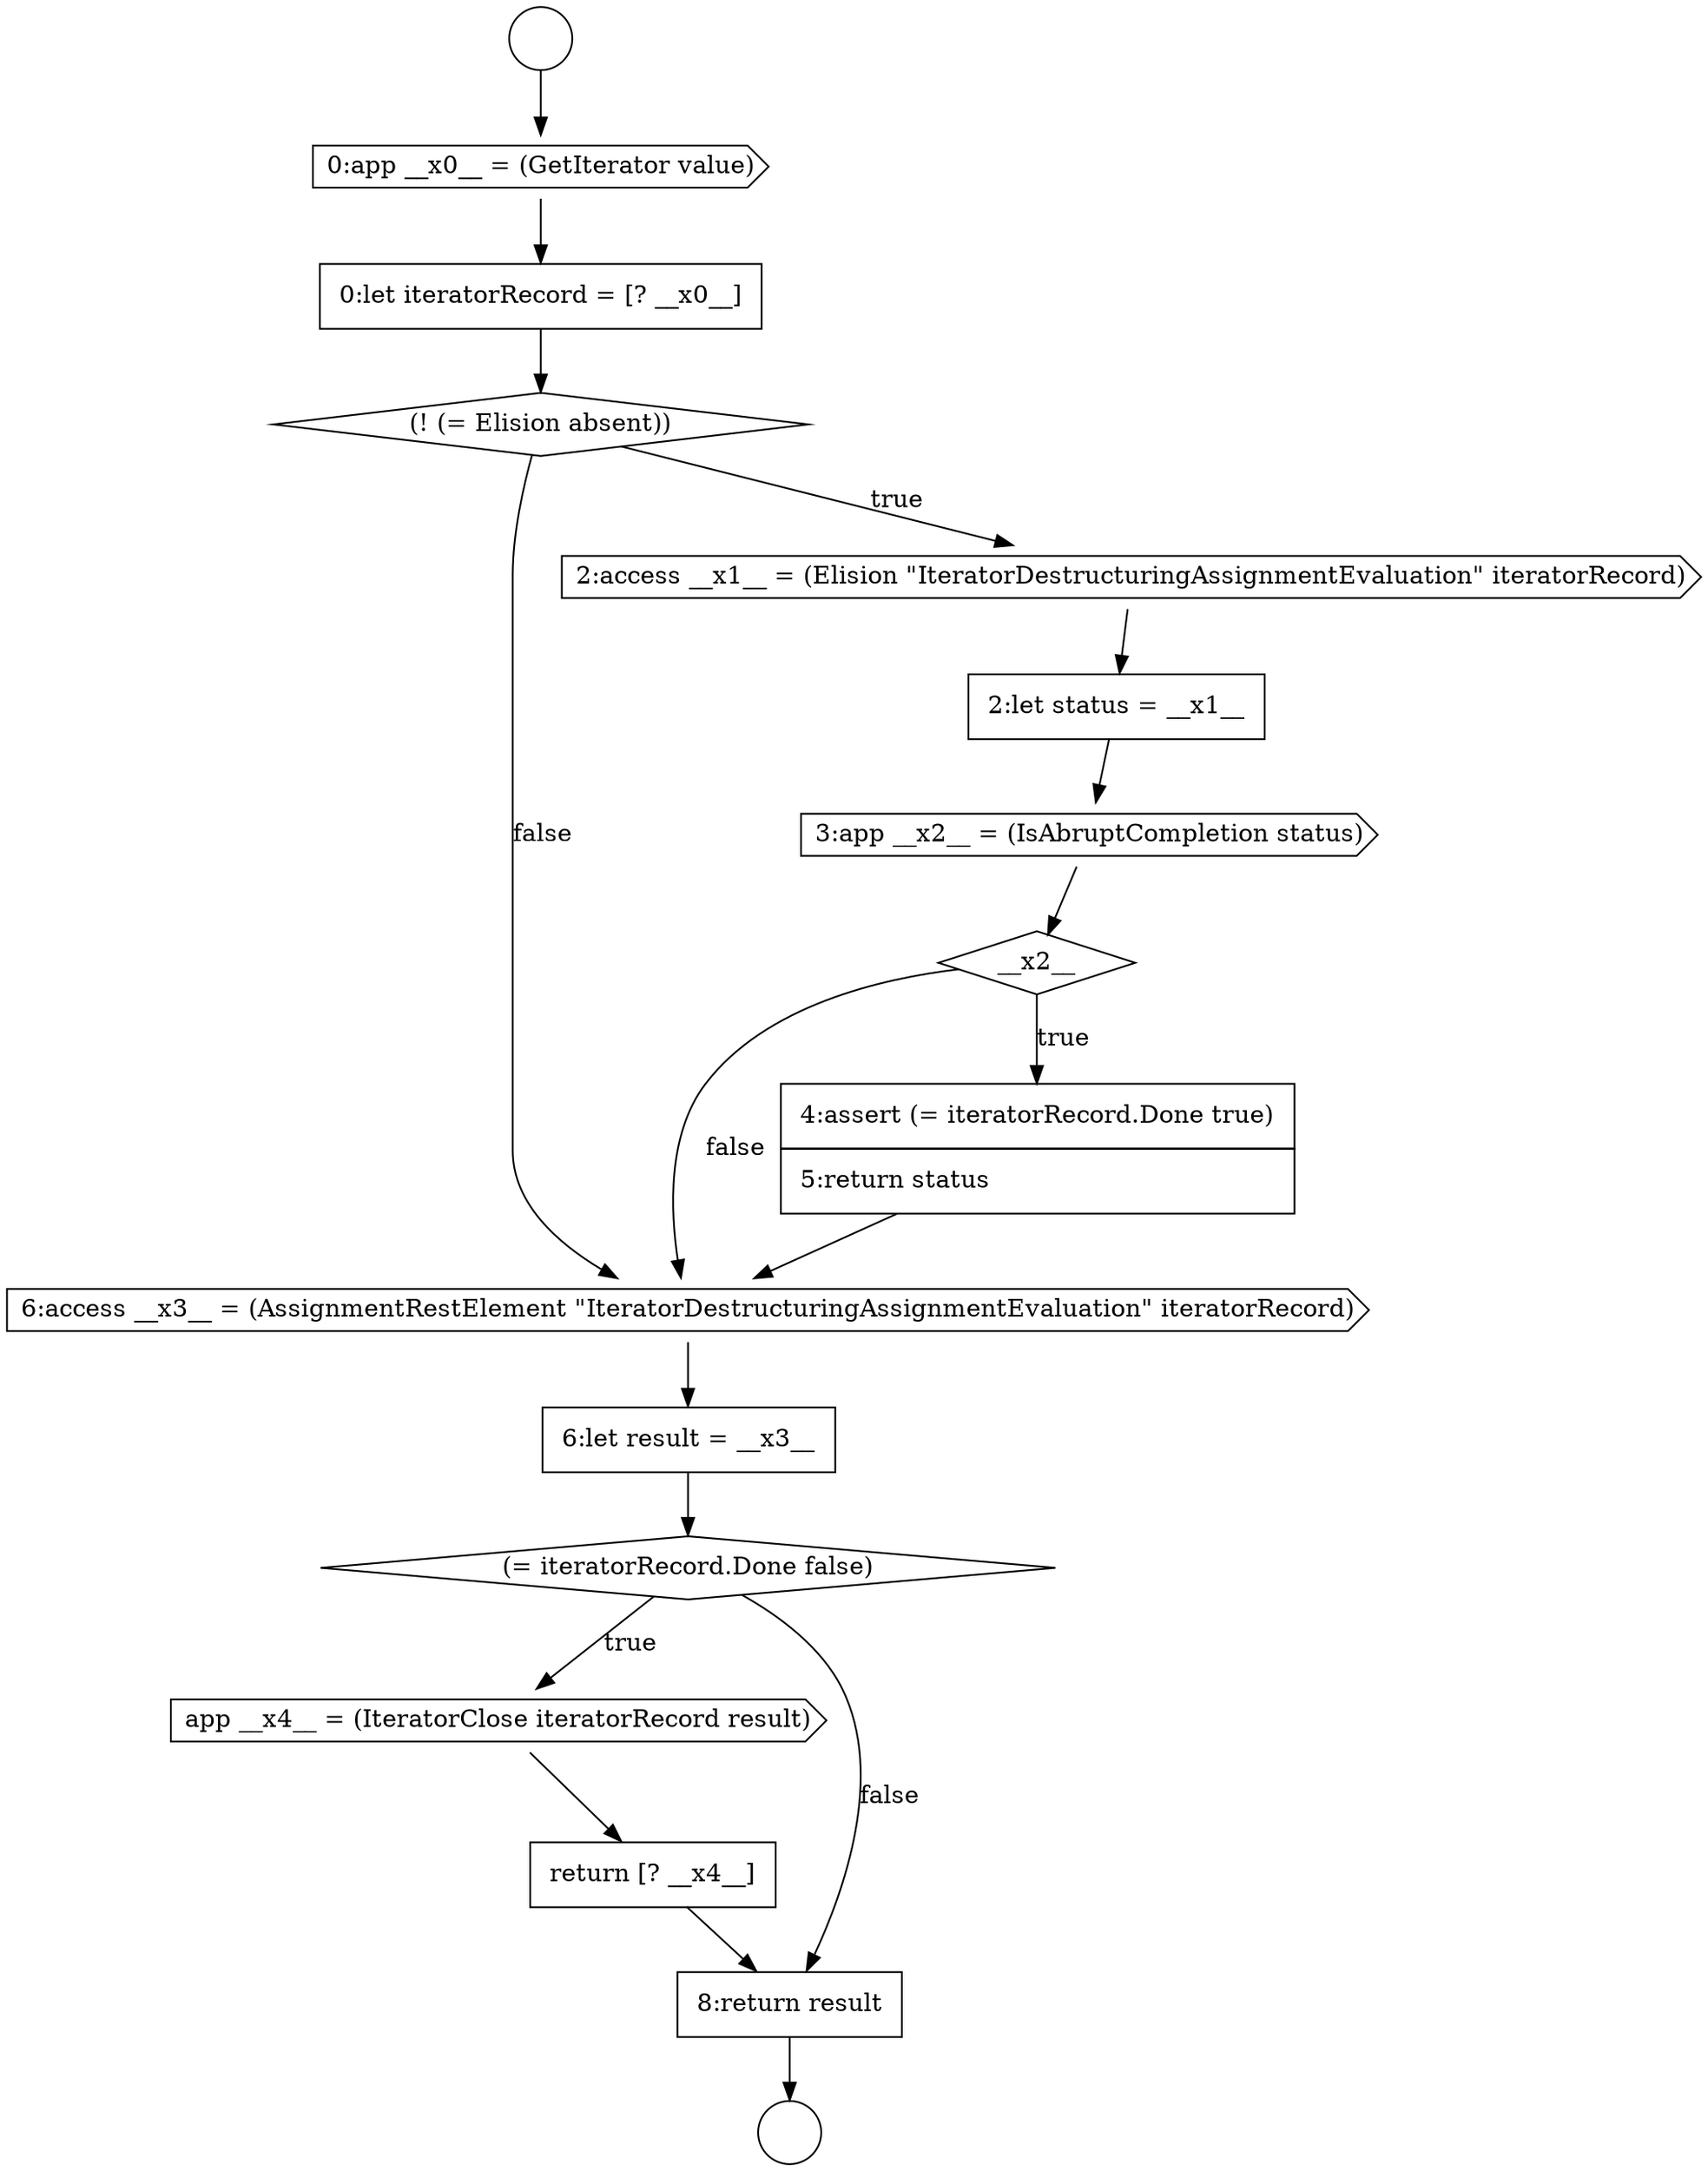 digraph {
  node5131 [shape=none, margin=0, label=<<font color="black">
    <table border="0" cellborder="1" cellspacing="0" cellpadding="10">
      <tr><td align="left">return [? __x4__]</td></tr>
    </table>
  </font>> color="black" fillcolor="white" style=filled]
  node5120 [shape=none, margin=0, label=<<font color="black">
    <table border="0" cellborder="1" cellspacing="0" cellpadding="10">
      <tr><td align="left">0:let iteratorRecord = [? __x0__]</td></tr>
    </table>
  </font>> color="black" fillcolor="white" style=filled]
  node5123 [shape=none, margin=0, label=<<font color="black">
    <table border="0" cellborder="1" cellspacing="0" cellpadding="10">
      <tr><td align="left">2:let status = __x1__</td></tr>
    </table>
  </font>> color="black" fillcolor="white" style=filled]
  node5130 [shape=cds, label=<<font color="black">app __x4__ = (IteratorClose iteratorRecord result)</font>> color="black" fillcolor="white" style=filled]
  node5127 [shape=cds, label=<<font color="black">6:access __x3__ = (AssignmentRestElement &quot;IteratorDestructuringAssignmentEvaluation&quot; iteratorRecord)</font>> color="black" fillcolor="white" style=filled]
  node5126 [shape=none, margin=0, label=<<font color="black">
    <table border="0" cellborder="1" cellspacing="0" cellpadding="10">
      <tr><td align="left">4:assert (= iteratorRecord.Done true)</td></tr>
      <tr><td align="left">5:return status</td></tr>
    </table>
  </font>> color="black" fillcolor="white" style=filled]
  node5121 [shape=diamond, label=<<font color="black">(! (= Elision absent))</font>> color="black" fillcolor="white" style=filled]
  node5118 [shape=circle label=" " color="black" fillcolor="white" style=filled]
  node5125 [shape=diamond, label=<<font color="black">__x2__</font>> color="black" fillcolor="white" style=filled]
  node5124 [shape=cds, label=<<font color="black">3:app __x2__ = (IsAbruptCompletion status)</font>> color="black" fillcolor="white" style=filled]
  node5132 [shape=none, margin=0, label=<<font color="black">
    <table border="0" cellborder="1" cellspacing="0" cellpadding="10">
      <tr><td align="left">8:return result</td></tr>
    </table>
  </font>> color="black" fillcolor="white" style=filled]
  node5129 [shape=diamond, label=<<font color="black">(= iteratorRecord.Done false)</font>> color="black" fillcolor="white" style=filled]
  node5117 [shape=circle label=" " color="black" fillcolor="white" style=filled]
  node5122 [shape=cds, label=<<font color="black">2:access __x1__ = (Elision &quot;IteratorDestructuringAssignmentEvaluation&quot; iteratorRecord)</font>> color="black" fillcolor="white" style=filled]
  node5119 [shape=cds, label=<<font color="black">0:app __x0__ = (GetIterator value)</font>> color="black" fillcolor="white" style=filled]
  node5128 [shape=none, margin=0, label=<<font color="black">
    <table border="0" cellborder="1" cellspacing="0" cellpadding="10">
      <tr><td align="left">6:let result = __x3__</td></tr>
    </table>
  </font>> color="black" fillcolor="white" style=filled]
  node5131 -> node5132 [ color="black"]
  node5120 -> node5121 [ color="black"]
  node5129 -> node5130 [label=<<font color="black">true</font>> color="black"]
  node5129 -> node5132 [label=<<font color="black">false</font>> color="black"]
  node5121 -> node5122 [label=<<font color="black">true</font>> color="black"]
  node5121 -> node5127 [label=<<font color="black">false</font>> color="black"]
  node5123 -> node5124 [ color="black"]
  node5127 -> node5128 [ color="black"]
  node5124 -> node5125 [ color="black"]
  node5130 -> node5131 [ color="black"]
  node5132 -> node5118 [ color="black"]
  node5117 -> node5119 [ color="black"]
  node5119 -> node5120 [ color="black"]
  node5128 -> node5129 [ color="black"]
  node5122 -> node5123 [ color="black"]
  node5125 -> node5126 [label=<<font color="black">true</font>> color="black"]
  node5125 -> node5127 [label=<<font color="black">false</font>> color="black"]
  node5126 -> node5127 [ color="black"]
}
